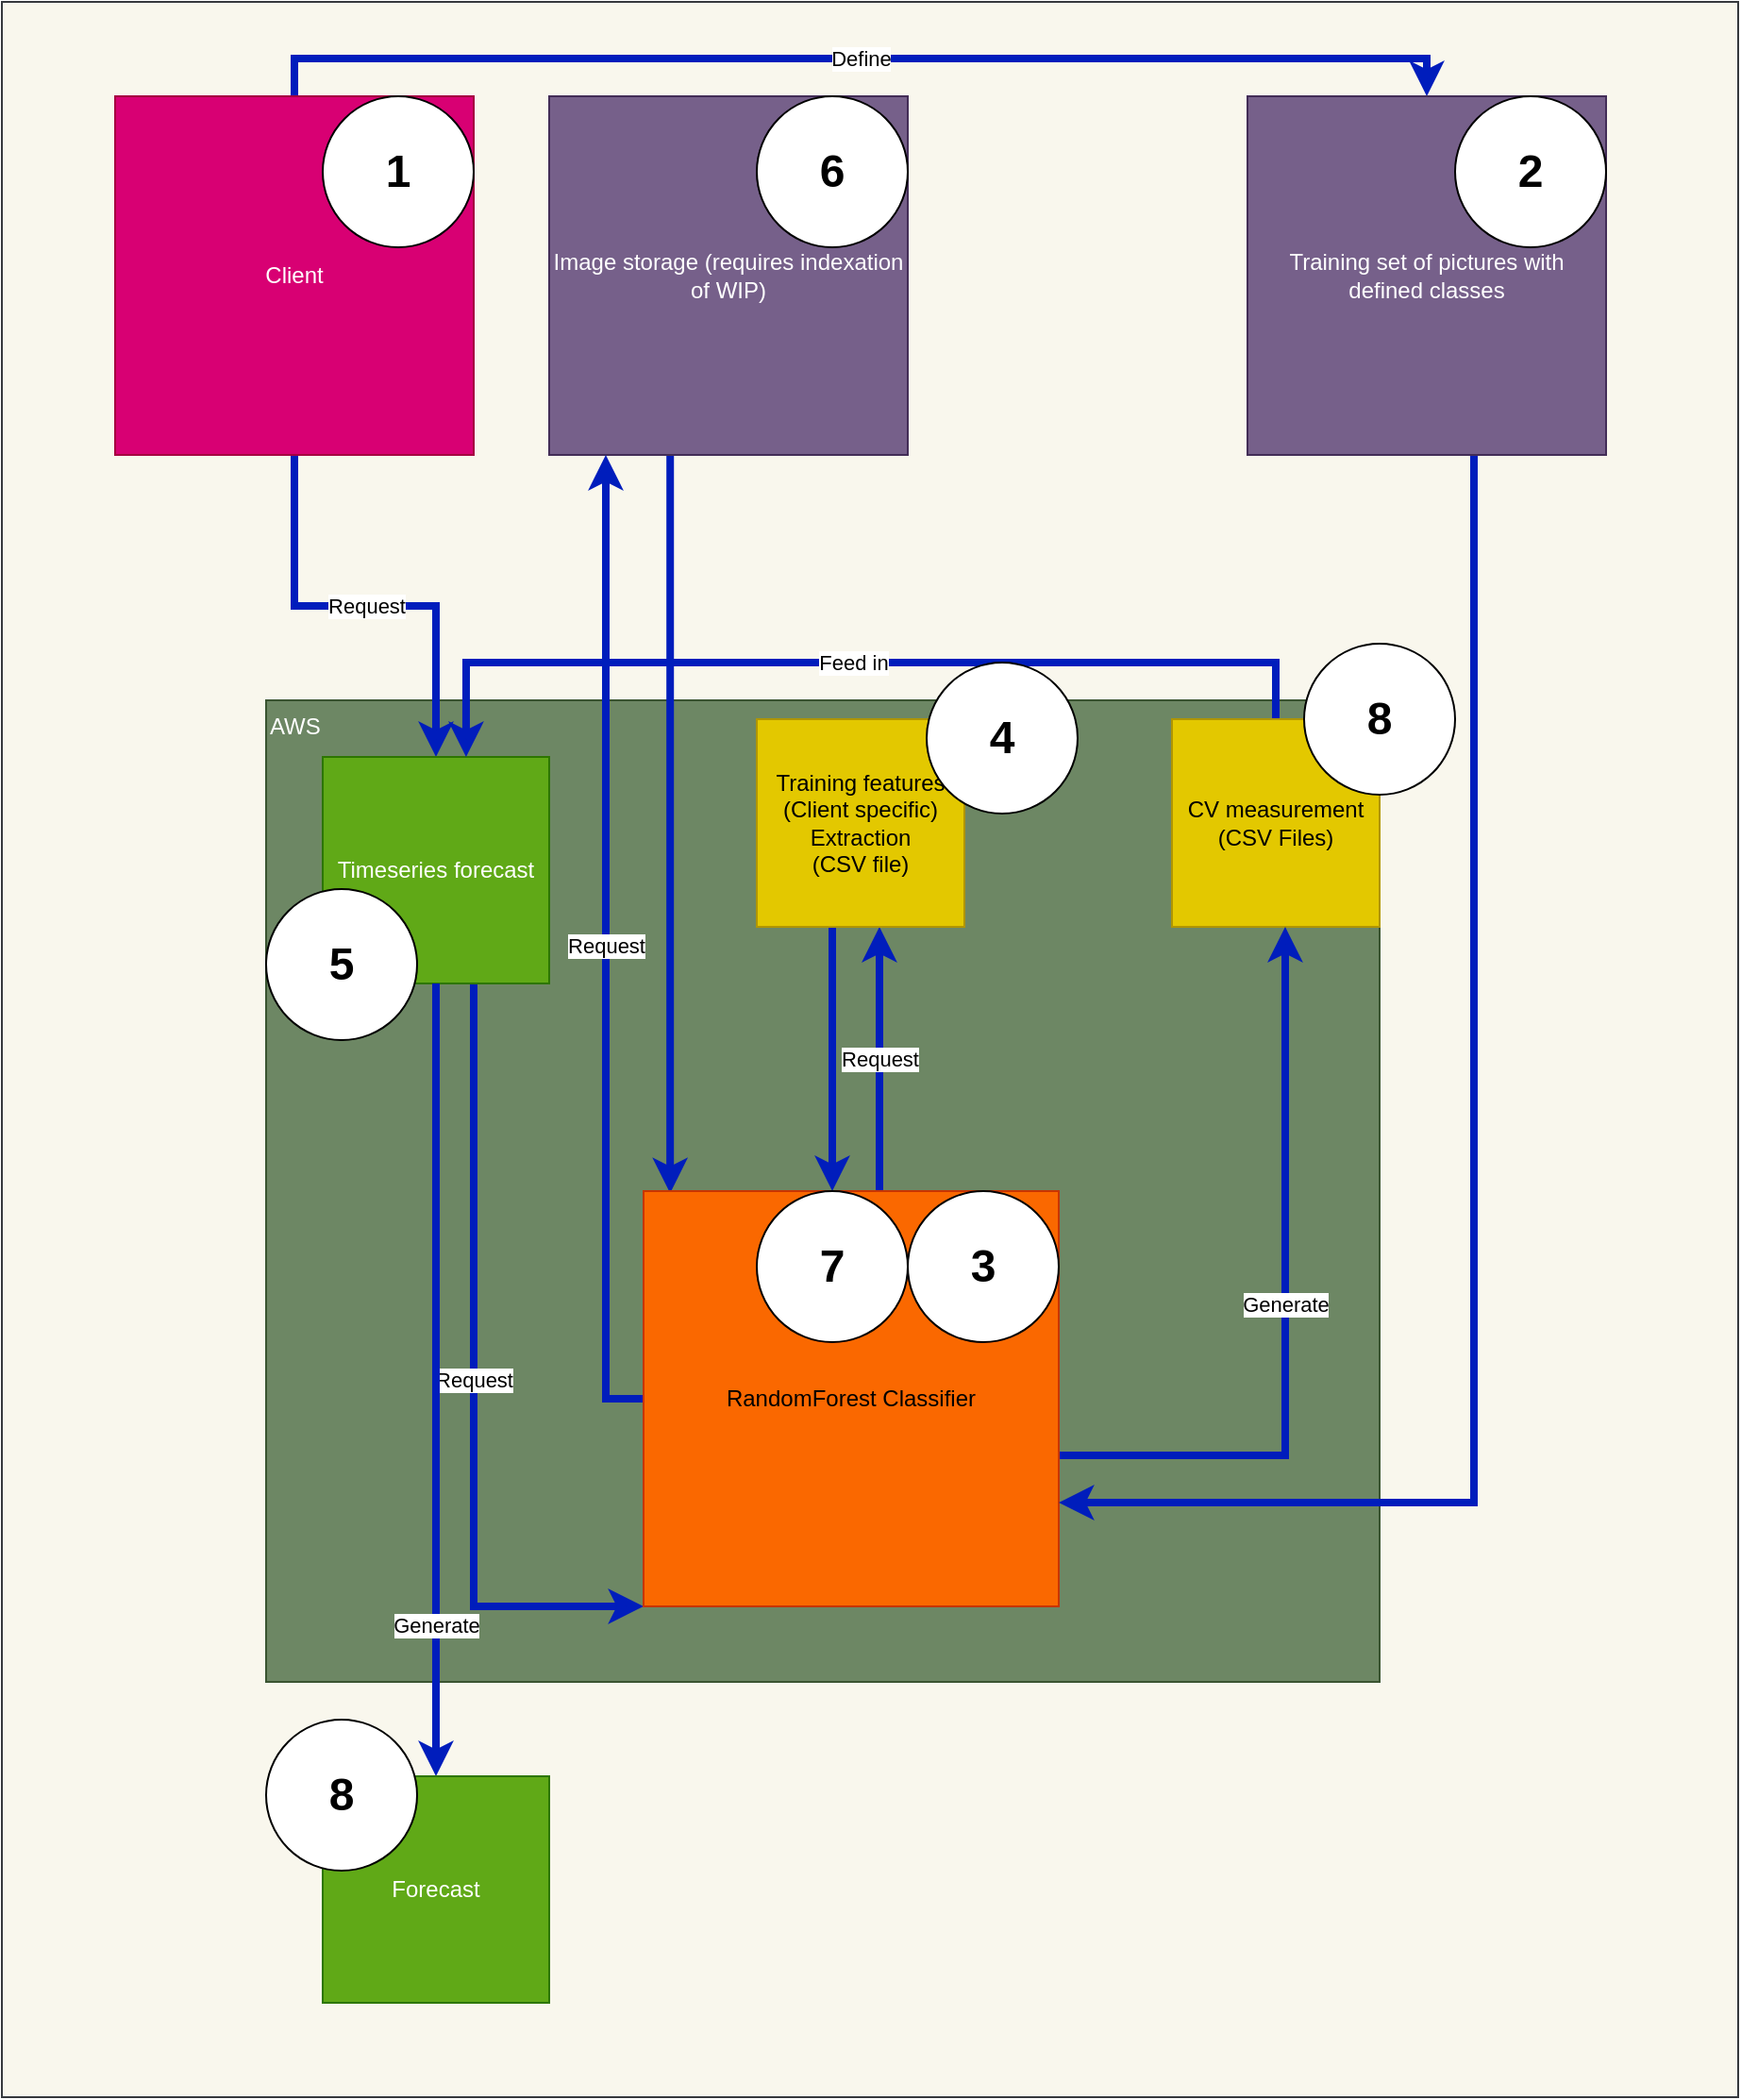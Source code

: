 <mxfile version="21.3.8" type="github">
  <diagram name="Page-1" id="e60m13OdVyuk-FviTHl0">
    <mxGraphModel dx="1491" dy="1062" grid="1" gridSize="10" guides="1" tooltips="1" connect="1" arrows="1" fold="1" page="1" pageScale="1" pageWidth="827" pageHeight="1169" math="0" shadow="0">
      <root>
        <mxCell id="0" />
        <mxCell id="1" parent="0" />
        <mxCell id="UVu76RatWzfILOl7L0zy-33" value="" style="rounded=0;whiteSpace=wrap;html=1;fillColor=#f9f7ed;strokeColor=#36393d;" vertex="1" parent="1">
          <mxGeometry x="20" y="40" width="920" height="1110" as="geometry" />
        </mxCell>
        <mxCell id="UVu76RatWzfILOl7L0zy-1" value="AWS" style="whiteSpace=wrap;html=1;align=left;verticalAlign=top;fillColor=#6d8764;fontColor=#ffffff;strokeColor=#3A5431;" vertex="1" parent="1">
          <mxGeometry x="160" y="410" width="590" height="520" as="geometry" />
        </mxCell>
        <mxCell id="UVu76RatWzfILOl7L0zy-18" style="edgeStyle=orthogonalEdgeStyle;rounded=0;orthogonalLoop=1;jettySize=auto;html=1;entryX=0.064;entryY=0.005;entryDx=0;entryDy=0;entryPerimeter=0;fillColor=#0050ef;strokeColor=#001DBC;strokeWidth=4;" edge="1" parent="1" source="UVu76RatWzfILOl7L0zy-2" target="UVu76RatWzfILOl7L0zy-6">
          <mxGeometry relative="1" as="geometry">
            <Array as="points">
              <mxPoint x="375" y="370" />
            </Array>
          </mxGeometry>
        </mxCell>
        <mxCell id="UVu76RatWzfILOl7L0zy-2" value="Image storage (requires indexation of WIP)" style="whiteSpace=wrap;html=1;aspect=fixed;fillColor=#76608a;fontColor=#ffffff;strokeColor=#432D57;" vertex="1" parent="1">
          <mxGeometry x="310" y="90" width="190" height="190" as="geometry" />
        </mxCell>
        <mxCell id="UVu76RatWzfILOl7L0zy-7" value="Request" style="edgeStyle=orthogonalEdgeStyle;rounded=0;orthogonalLoop=1;jettySize=auto;html=1;fillColor=#0050ef;strokeColor=#001DBC;strokeWidth=4;" edge="1" parent="1" source="UVu76RatWzfILOl7L0zy-3" target="UVu76RatWzfILOl7L0zy-4">
          <mxGeometry relative="1" as="geometry" />
        </mxCell>
        <mxCell id="UVu76RatWzfILOl7L0zy-17" value="Define" style="edgeStyle=orthogonalEdgeStyle;rounded=0;orthogonalLoop=1;jettySize=auto;html=1;entryX=0.5;entryY=0;entryDx=0;entryDy=0;fillColor=#0050ef;strokeColor=#001DBC;strokeWidth=4;" edge="1" parent="1" source="UVu76RatWzfILOl7L0zy-3" target="UVu76RatWzfILOl7L0zy-11">
          <mxGeometry relative="1" as="geometry">
            <Array as="points">
              <mxPoint x="175" y="70" />
              <mxPoint x="775" y="70" />
            </Array>
          </mxGeometry>
        </mxCell>
        <mxCell id="UVu76RatWzfILOl7L0zy-3" value="Client" style="whiteSpace=wrap;html=1;aspect=fixed;fillColor=#d80073;fontColor=#ffffff;strokeColor=#A50040;" vertex="1" parent="1">
          <mxGeometry x="80" y="90" width="190" height="190" as="geometry" />
        </mxCell>
        <mxCell id="UVu76RatWzfILOl7L0zy-8" value="Request" style="edgeStyle=orthogonalEdgeStyle;rounded=0;orthogonalLoop=1;jettySize=auto;html=1;fillColor=#0050ef;strokeColor=#001DBC;strokeWidth=4;" edge="1" parent="1" source="UVu76RatWzfILOl7L0zy-4" target="UVu76RatWzfILOl7L0zy-6">
          <mxGeometry relative="1" as="geometry">
            <Array as="points">
              <mxPoint x="270" y="890" />
            </Array>
          </mxGeometry>
        </mxCell>
        <mxCell id="UVu76RatWzfILOl7L0zy-4" value="Timeseries forecast" style="whiteSpace=wrap;html=1;aspect=fixed;fillColor=#60a917;fontColor=#ffffff;strokeColor=#2D7600;" vertex="1" parent="1">
          <mxGeometry x="190" y="440" width="120" height="120" as="geometry" />
        </mxCell>
        <mxCell id="UVu76RatWzfILOl7L0zy-20" value="Feed in" style="edgeStyle=orthogonalEdgeStyle;rounded=0;orthogonalLoop=1;jettySize=auto;html=1;entryX=0.633;entryY=0;entryDx=0;entryDy=0;entryPerimeter=0;fillColor=#0050ef;strokeColor=#001DBC;strokeWidth=4;" edge="1" parent="1" source="UVu76RatWzfILOl7L0zy-5" target="UVu76RatWzfILOl7L0zy-4">
          <mxGeometry relative="1" as="geometry">
            <Array as="points">
              <mxPoint x="695" y="390" />
              <mxPoint x="266" y="390" />
            </Array>
          </mxGeometry>
        </mxCell>
        <mxCell id="UVu76RatWzfILOl7L0zy-5" value="CV measurement (CSV Files)" style="whiteSpace=wrap;html=1;aspect=fixed;fillColor=#e3c800;fontColor=#000000;strokeColor=#B09500;" vertex="1" parent="1">
          <mxGeometry x="640" y="420" width="110" height="110" as="geometry" />
        </mxCell>
        <mxCell id="UVu76RatWzfILOl7L0zy-13" value="Generate" style="edgeStyle=orthogonalEdgeStyle;rounded=0;orthogonalLoop=1;jettySize=auto;html=1;fillColor=#0050ef;strokeColor=#001DBC;strokeWidth=4;" edge="1" parent="1" source="UVu76RatWzfILOl7L0zy-6" target="UVu76RatWzfILOl7L0zy-5">
          <mxGeometry relative="1" as="geometry">
            <Array as="points">
              <mxPoint x="700" y="810" />
            </Array>
            <mxPoint as="offset" />
          </mxGeometry>
        </mxCell>
        <mxCell id="UVu76RatWzfILOl7L0zy-15" value="Request" style="edgeStyle=orthogonalEdgeStyle;rounded=0;orthogonalLoop=1;jettySize=auto;html=1;exitX=0;exitY=0.5;exitDx=0;exitDy=0;fillColor=#0050ef;strokeColor=#001DBC;strokeWidth=4;" edge="1" parent="1" source="UVu76RatWzfILOl7L0zy-6" target="UVu76RatWzfILOl7L0zy-2">
          <mxGeometry relative="1" as="geometry">
            <mxPoint x="357" y="640" as="sourcePoint" />
            <mxPoint x="356.5" y="280" as="targetPoint" />
            <Array as="points">
              <mxPoint x="340" y="780" />
            </Array>
          </mxGeometry>
        </mxCell>
        <mxCell id="UVu76RatWzfILOl7L0zy-21" value="Request" style="edgeStyle=orthogonalEdgeStyle;rounded=0;orthogonalLoop=1;jettySize=auto;html=1;fillColor=#0050ef;strokeColor=#001DBC;strokeWidth=4;" edge="1" parent="1" source="UVu76RatWzfILOl7L0zy-6" target="UVu76RatWzfILOl7L0zy-10">
          <mxGeometry relative="1" as="geometry">
            <Array as="points">
              <mxPoint x="485" y="610" />
              <mxPoint x="485" y="610" />
            </Array>
          </mxGeometry>
        </mxCell>
        <mxCell id="UVu76RatWzfILOl7L0zy-6" value="RandomForest Classifier" style="whiteSpace=wrap;html=1;aspect=fixed;fillColor=#fa6800;fontColor=#000000;strokeColor=#C73500;" vertex="1" parent="1">
          <mxGeometry x="360" y="670" width="220" height="220" as="geometry" />
        </mxCell>
        <mxCell id="UVu76RatWzfILOl7L0zy-19" style="edgeStyle=orthogonalEdgeStyle;rounded=0;orthogonalLoop=1;jettySize=auto;html=1;fillColor=#0050ef;strokeColor=#001DBC;strokeWidth=4;" edge="1" parent="1" source="UVu76RatWzfILOl7L0zy-10" target="UVu76RatWzfILOl7L0zy-6">
          <mxGeometry relative="1" as="geometry">
            <Array as="points">
              <mxPoint x="460" y="630" />
              <mxPoint x="460" y="630" />
            </Array>
          </mxGeometry>
        </mxCell>
        <mxCell id="UVu76RatWzfILOl7L0zy-10" value="Training features (Client specific) Extraction&lt;br&gt;(CSV file)" style="whiteSpace=wrap;html=1;aspect=fixed;fillColor=#e3c800;fontColor=#000000;strokeColor=#B09500;" vertex="1" parent="1">
          <mxGeometry x="420" y="420" width="110" height="110" as="geometry" />
        </mxCell>
        <mxCell id="UVu76RatWzfILOl7L0zy-12" style="edgeStyle=orthogonalEdgeStyle;rounded=0;orthogonalLoop=1;jettySize=auto;html=1;entryX=1;entryY=0.75;entryDx=0;entryDy=0;fillColor=#0050ef;strokeColor=#001DBC;strokeWidth=4;" edge="1" parent="1" source="UVu76RatWzfILOl7L0zy-11" target="UVu76RatWzfILOl7L0zy-6">
          <mxGeometry relative="1" as="geometry">
            <mxPoint x="582" y="830" as="targetPoint" />
            <Array as="points">
              <mxPoint x="800" y="835" />
            </Array>
          </mxGeometry>
        </mxCell>
        <mxCell id="UVu76RatWzfILOl7L0zy-11" value="Training set of pictures with defined classes" style="whiteSpace=wrap;html=1;aspect=fixed;fillColor=#76608a;fontColor=#ffffff;strokeColor=#432D57;" vertex="1" parent="1">
          <mxGeometry x="680" y="90" width="190" height="190" as="geometry" />
        </mxCell>
        <mxCell id="UVu76RatWzfILOl7L0zy-22" value="&lt;h1&gt;1&lt;/h1&gt;" style="ellipse;whiteSpace=wrap;html=1;aspect=fixed;" vertex="1" parent="1">
          <mxGeometry x="190" y="90" width="80" height="80" as="geometry" />
        </mxCell>
        <mxCell id="UVu76RatWzfILOl7L0zy-23" value="&lt;h1&gt;2&lt;/h1&gt;" style="ellipse;whiteSpace=wrap;html=1;aspect=fixed;" vertex="1" parent="1">
          <mxGeometry x="790" y="90" width="80" height="80" as="geometry" />
        </mxCell>
        <mxCell id="UVu76RatWzfILOl7L0zy-24" value="&lt;h1&gt;3&lt;/h1&gt;" style="ellipse;whiteSpace=wrap;html=1;aspect=fixed;" vertex="1" parent="1">
          <mxGeometry x="500" y="670" width="80" height="80" as="geometry" />
        </mxCell>
        <mxCell id="UVu76RatWzfILOl7L0zy-25" value="&lt;h1&gt;4&lt;/h1&gt;" style="ellipse;whiteSpace=wrap;html=1;aspect=fixed;" vertex="1" parent="1">
          <mxGeometry x="510" y="390" width="80" height="80" as="geometry" />
        </mxCell>
        <mxCell id="UVu76RatWzfILOl7L0zy-26" value="&lt;h1&gt;6&lt;/h1&gt;" style="ellipse;whiteSpace=wrap;html=1;aspect=fixed;" vertex="1" parent="1">
          <mxGeometry x="420" y="90" width="80" height="80" as="geometry" />
        </mxCell>
        <mxCell id="UVu76RatWzfILOl7L0zy-27" value="&lt;h1&gt;7&lt;/h1&gt;" style="ellipse;whiteSpace=wrap;html=1;aspect=fixed;" vertex="1" parent="1">
          <mxGeometry x="420" y="670" width="80" height="80" as="geometry" />
        </mxCell>
        <mxCell id="UVu76RatWzfILOl7L0zy-28" value="&lt;h1&gt;5&lt;/h1&gt;" style="ellipse;whiteSpace=wrap;html=1;aspect=fixed;" vertex="1" parent="1">
          <mxGeometry x="160" y="510" width="80" height="80" as="geometry" />
        </mxCell>
        <mxCell id="UVu76RatWzfILOl7L0zy-29" value="&lt;h1&gt;8&lt;/h1&gt;" style="ellipse;whiteSpace=wrap;html=1;aspect=fixed;" vertex="1" parent="1">
          <mxGeometry x="710" y="380" width="80" height="80" as="geometry" />
        </mxCell>
        <mxCell id="UVu76RatWzfILOl7L0zy-30" value="Generate" style="edgeStyle=orthogonalEdgeStyle;rounded=0;orthogonalLoop=1;jettySize=auto;html=1;exitX=0.5;exitY=1;exitDx=0;exitDy=0;fillColor=#0050ef;strokeColor=#001DBC;strokeWidth=4;" edge="1" parent="1" source="UVu76RatWzfILOl7L0zy-4">
          <mxGeometry x="0.62" relative="1" as="geometry">
            <mxPoint x="280" y="570" as="sourcePoint" />
            <mxPoint x="250" y="980" as="targetPoint" />
            <Array as="points" />
            <mxPoint as="offset" />
          </mxGeometry>
        </mxCell>
        <mxCell id="UVu76RatWzfILOl7L0zy-31" value="Forecast" style="whiteSpace=wrap;html=1;aspect=fixed;fillColor=#60a917;fontColor=#ffffff;strokeColor=#2D7600;" vertex="1" parent="1">
          <mxGeometry x="190" y="980" width="120" height="120" as="geometry" />
        </mxCell>
        <mxCell id="UVu76RatWzfILOl7L0zy-32" value="&lt;h1&gt;8&lt;/h1&gt;" style="ellipse;whiteSpace=wrap;html=1;aspect=fixed;" vertex="1" parent="1">
          <mxGeometry x="160" y="950" width="80" height="80" as="geometry" />
        </mxCell>
      </root>
    </mxGraphModel>
  </diagram>
</mxfile>
